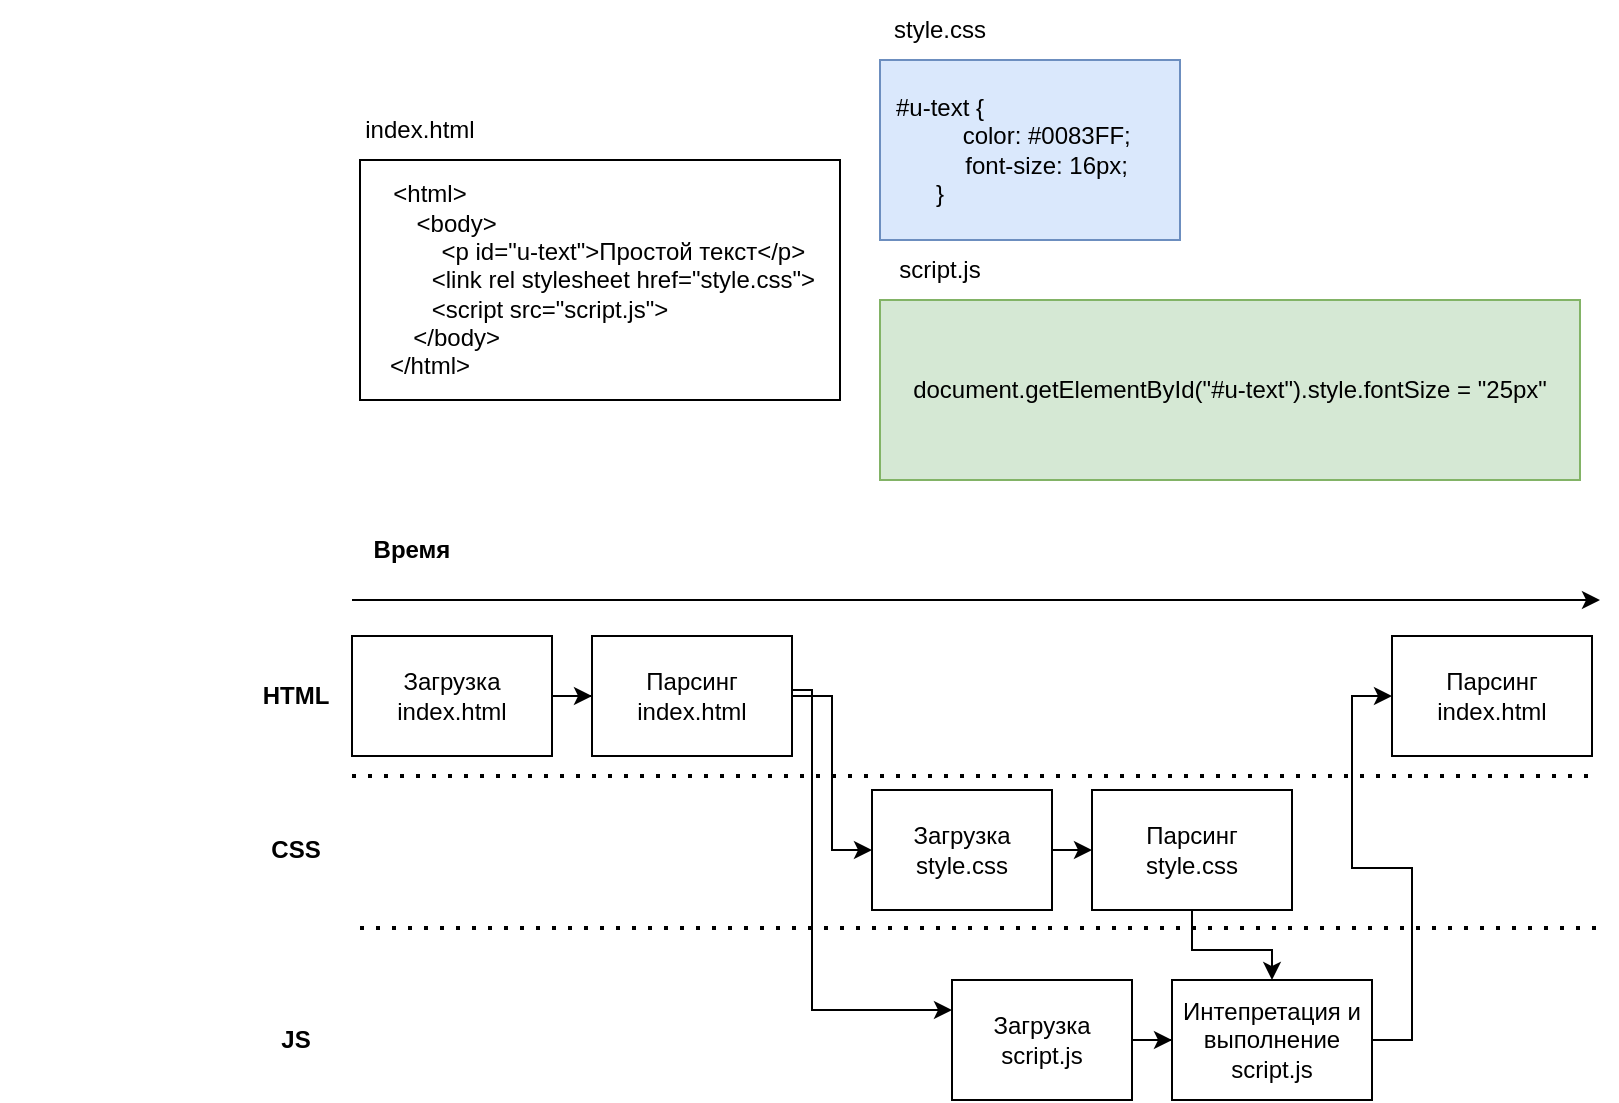 <mxfile version="26.2.13">
  <diagram name="Page-1" id="TL7QWQXT2suGDpsUTbwd">
    <mxGraphModel dx="1994" dy="777" grid="0" gridSize="10" guides="1" tooltips="1" connect="1" arrows="1" fold="1" page="1" pageScale="1" pageWidth="827" pageHeight="1169" math="0" shadow="0">
      <root>
        <mxCell id="0" />
        <mxCell id="1" parent="0" />
        <mxCell id="G2inT_Zamt9dh5uO65or-7" value="" style="rounded=0;whiteSpace=wrap;html=1;" vertex="1" parent="1">
          <mxGeometry x="60" y="220" width="240" height="120" as="geometry" />
        </mxCell>
        <mxCell id="G2inT_Zamt9dh5uO65or-8" value="&amp;lt;html&amp;gt;&lt;br&gt;&lt;span style=&quot;white-space: pre;&quot;&gt;&#x9;&lt;/span&gt;&amp;lt;body&amp;gt;&lt;br&gt;&lt;span style=&quot;white-space: pre;&quot;&gt;&#x9;&lt;/span&gt;&amp;nbsp; &amp;nbsp; &amp;nbsp; &amp;nbsp; &amp;nbsp; &amp;nbsp; &amp;nbsp;&lt;span style=&quot;white-space: pre;&quot;&gt;&#x9;&lt;span style=&quot;white-space: pre;&quot;&gt;&#x9;&lt;/span&gt; &lt;/span&gt;&amp;nbsp;&lt;span style=&quot;white-space: pre;&quot;&gt;&#x9;&lt;span style=&quot;white-space: pre;&quot;&gt;&#x9;&lt;/span&gt; &lt;/span&gt;&amp;nbsp; &amp;nbsp; &amp;nbsp;&lt;span style=&quot;white-space: pre;&quot;&gt;&#x9;&lt;/span&gt;&amp;nbsp;&amp;nbsp;&amp;lt;p id=&quot;u-text&quot;&amp;gt;Простой текст&amp;lt;/p&amp;gt;&lt;div&gt;&lt;span style=&quot;white-space: pre;&quot;&gt;&#x9;&lt;/span&gt;&lt;span style=&quot;white-space: pre;&quot;&gt;&#x9;&lt;/span&gt;&lt;span style=&quot;white-space: pre;&quot;&gt;&#x9;&lt;/span&gt;&lt;span style=&quot;white-space: pre;&quot;&gt;&#x9;&lt;/span&gt;&lt;span style=&quot;white-space: pre;&quot;&gt;&#x9;&lt;/span&gt;&lt;span style=&quot;white-space: pre;&quot;&gt;&#x9;&lt;span style=&quot;white-space: pre;&quot;&gt;&#x9;&lt;/span&gt; &lt;/span&gt;&amp;nbsp;&amp;lt;link rel stylesheet href=&quot;style.css&quot;&amp;gt;&lt;br&gt;&lt;span style=&quot;white-space: pre;&quot;&gt;&#x9;&lt;/span&gt;&lt;span style=&quot;white-space: pre;&quot;&gt;&#x9;&lt;/span&gt;&lt;span style=&quot;white-space: pre;&quot;&gt;&#x9;&lt;span style=&quot;white-space: pre;&quot;&gt;&#x9;&lt;/span&gt; &lt;/span&gt;&amp;nbsp; &amp;nbsp;&amp;lt;script src=&quot;script.js&quot;&amp;gt;&lt;br&gt;&lt;span style=&quot;white-space: pre;&quot;&gt;&#x9;&lt;/span&gt;&amp;lt;/body&amp;gt;&lt;br&gt;&amp;lt;/html&amp;gt;&lt;/div&gt;" style="text;html=1;align=center;verticalAlign=middle;whiteSpace=wrap;rounded=0;" vertex="1" parent="1">
          <mxGeometry x="-120" y="180" width="430" height="200" as="geometry" />
        </mxCell>
        <mxCell id="G2inT_Zamt9dh5uO65or-9" value="index.html" style="text;html=1;align=center;verticalAlign=middle;whiteSpace=wrap;rounded=0;" vertex="1" parent="1">
          <mxGeometry x="60" y="190" width="60" height="30" as="geometry" />
        </mxCell>
        <mxCell id="G2inT_Zamt9dh5uO65or-10" value="" style="rounded=0;whiteSpace=wrap;html=1;fillColor=#dae8fc;strokeColor=#6c8ebf;" vertex="1" parent="1">
          <mxGeometry x="320" y="170" width="150" height="90" as="geometry" />
        </mxCell>
        <mxCell id="G2inT_Zamt9dh5uO65or-11" value="style.css" style="text;html=1;align=center;verticalAlign=middle;whiteSpace=wrap;rounded=0;" vertex="1" parent="1">
          <mxGeometry x="320" y="140" width="60" height="30" as="geometry" />
        </mxCell>
        <mxCell id="G2inT_Zamt9dh5uO65or-12" value="#u-text {&lt;div&gt;&lt;span style=&quot;white-space: pre;&quot;&gt;&#x9;&lt;/span&gt;&lt;span style=&quot;white-space: pre;&quot;&gt;&#x9;&lt;span style=&quot;white-space: pre;&quot;&gt;&#x9;&lt;span style=&quot;white-space: pre;&quot;&gt;&#x9;&lt;/span&gt;&lt;/span&gt;&lt;/span&gt;color: #0083FF;&lt;/div&gt;&lt;div&gt;&lt;span style=&quot;white-space: pre;&quot;&gt;&#x9;&amp;nbsp;&lt;/span&gt;&amp;nbsp; &amp;nbsp; &lt;span style=&quot;white-space: pre;&quot;&gt;&#x9;&lt;/span&gt;&lt;span style=&quot;white-space: pre;&quot;&gt;&#x9;&lt;span style=&quot;white-space: pre;&quot;&gt;&#x9;&lt;/span&gt;&lt;/span&gt;font-size: 16px;&lt;br&gt;&lt;/div&gt;&lt;div&gt;&lt;span style=&quot;background-color: transparent; color: light-dark(rgb(0, 0, 0), rgb(255, 255, 255));&quot;&gt;}&lt;/span&gt;&lt;/div&gt;" style="text;html=1;align=center;verticalAlign=middle;whiteSpace=wrap;rounded=0;" vertex="1" parent="1">
          <mxGeometry x="220" y="170" width="260" height="90" as="geometry" />
        </mxCell>
        <mxCell id="G2inT_Zamt9dh5uO65or-13" value="" style="rounded=0;whiteSpace=wrap;html=1;fillColor=#d5e8d4;strokeColor=#82b366;" vertex="1" parent="1">
          <mxGeometry x="320" y="290" width="350" height="90" as="geometry" />
        </mxCell>
        <mxCell id="G2inT_Zamt9dh5uO65or-14" value="script.js" style="text;html=1;align=center;verticalAlign=middle;whiteSpace=wrap;rounded=0;" vertex="1" parent="1">
          <mxGeometry x="320" y="260" width="60" height="30" as="geometry" />
        </mxCell>
        <mxCell id="G2inT_Zamt9dh5uO65or-15" value="document.getElementById(&quot;#u-text&quot;).style.fontSize = &quot;25px&quot;" style="text;html=1;align=center;verticalAlign=middle;whiteSpace=wrap;rounded=0;" vertex="1" parent="1">
          <mxGeometry x="330" y="320" width="330" height="30" as="geometry" />
        </mxCell>
        <mxCell id="G2inT_Zamt9dh5uO65or-24" style="edgeStyle=orthogonalEdgeStyle;rounded=0;orthogonalLoop=1;jettySize=auto;html=1;" edge="1" parent="1" source="G2inT_Zamt9dh5uO65or-18" target="G2inT_Zamt9dh5uO65or-19">
          <mxGeometry relative="1" as="geometry" />
        </mxCell>
        <mxCell id="G2inT_Zamt9dh5uO65or-18" value="Загрузка&lt;div&gt;index.html&lt;/div&gt;" style="rounded=0;whiteSpace=wrap;html=1;" vertex="1" parent="1">
          <mxGeometry x="56" y="458" width="100" height="60" as="geometry" />
        </mxCell>
        <mxCell id="G2inT_Zamt9dh5uO65or-25" style="edgeStyle=orthogonalEdgeStyle;rounded=0;orthogonalLoop=1;jettySize=auto;html=1;entryX=0;entryY=0.5;entryDx=0;entryDy=0;" edge="1" parent="1" source="G2inT_Zamt9dh5uO65or-19" target="G2inT_Zamt9dh5uO65or-20">
          <mxGeometry relative="1" as="geometry" />
        </mxCell>
        <mxCell id="G2inT_Zamt9dh5uO65or-26" style="edgeStyle=orthogonalEdgeStyle;rounded=0;orthogonalLoop=1;jettySize=auto;html=1;exitX=1;exitY=0.5;exitDx=0;exitDy=0;entryX=0;entryY=0.5;entryDx=0;entryDy=0;" edge="1" parent="1">
          <mxGeometry relative="1" as="geometry">
            <mxPoint x="276" y="485" as="sourcePoint" />
            <mxPoint x="356" y="645" as="targetPoint" />
            <Array as="points">
              <mxPoint x="286" y="485" />
              <mxPoint x="286" y="645" />
            </Array>
          </mxGeometry>
        </mxCell>
        <mxCell id="G2inT_Zamt9dh5uO65or-19" value="Парсинг&lt;br&gt;&lt;div&gt;index.html&lt;/div&gt;" style="rounded=0;whiteSpace=wrap;html=1;" vertex="1" parent="1">
          <mxGeometry x="176" y="458" width="100" height="60" as="geometry" />
        </mxCell>
        <mxCell id="G2inT_Zamt9dh5uO65or-28" style="edgeStyle=orthogonalEdgeStyle;rounded=0;orthogonalLoop=1;jettySize=auto;html=1;exitX=1;exitY=0.5;exitDx=0;exitDy=0;entryX=0;entryY=0.5;entryDx=0;entryDy=0;" edge="1" parent="1" source="G2inT_Zamt9dh5uO65or-20" target="G2inT_Zamt9dh5uO65or-21">
          <mxGeometry relative="1" as="geometry" />
        </mxCell>
        <mxCell id="G2inT_Zamt9dh5uO65or-20" value="Загрузка&lt;div&gt;style.css&lt;/div&gt;" style="rounded=0;whiteSpace=wrap;html=1;" vertex="1" parent="1">
          <mxGeometry x="316" y="535" width="90" height="60" as="geometry" />
        </mxCell>
        <mxCell id="G2inT_Zamt9dh5uO65or-30" style="edgeStyle=orthogonalEdgeStyle;rounded=0;orthogonalLoop=1;jettySize=auto;html=1;exitX=0.5;exitY=1;exitDx=0;exitDy=0;" edge="1" parent="1" source="G2inT_Zamt9dh5uO65or-21" target="G2inT_Zamt9dh5uO65or-23">
          <mxGeometry relative="1" as="geometry" />
        </mxCell>
        <mxCell id="G2inT_Zamt9dh5uO65or-21" value="Парсинг&lt;br&gt;&lt;div&gt;style.css&lt;/div&gt;" style="rounded=0;whiteSpace=wrap;html=1;" vertex="1" parent="1">
          <mxGeometry x="426" y="535" width="100" height="60" as="geometry" />
        </mxCell>
        <mxCell id="G2inT_Zamt9dh5uO65or-27" style="edgeStyle=orthogonalEdgeStyle;rounded=0;orthogonalLoop=1;jettySize=auto;html=1;entryX=0;entryY=0.5;entryDx=0;entryDy=0;" edge="1" parent="1" source="G2inT_Zamt9dh5uO65or-22" target="G2inT_Zamt9dh5uO65or-23">
          <mxGeometry relative="1" as="geometry" />
        </mxCell>
        <mxCell id="G2inT_Zamt9dh5uO65or-22" value="Загрузка&lt;div&gt;script.js&lt;/div&gt;" style="rounded=0;whiteSpace=wrap;html=1;" vertex="1" parent="1">
          <mxGeometry x="356" y="630" width="90" height="60" as="geometry" />
        </mxCell>
        <mxCell id="G2inT_Zamt9dh5uO65or-32" style="edgeStyle=orthogonalEdgeStyle;rounded=0;orthogonalLoop=1;jettySize=auto;html=1;exitX=1;exitY=0.5;exitDx=0;exitDy=0;entryX=0;entryY=0.5;entryDx=0;entryDy=0;" edge="1" parent="1" source="G2inT_Zamt9dh5uO65or-23" target="G2inT_Zamt9dh5uO65or-31">
          <mxGeometry relative="1" as="geometry" />
        </mxCell>
        <mxCell id="G2inT_Zamt9dh5uO65or-23" value="Интепретация и выполнение&lt;br&gt;&lt;div&gt;script.js&lt;/div&gt;" style="rounded=0;whiteSpace=wrap;html=1;" vertex="1" parent="1">
          <mxGeometry x="466" y="630" width="100" height="60" as="geometry" />
        </mxCell>
        <mxCell id="G2inT_Zamt9dh5uO65or-31" value="Парсинг&lt;br&gt;&lt;div&gt;index.html&lt;/div&gt;" style="rounded=0;whiteSpace=wrap;html=1;" vertex="1" parent="1">
          <mxGeometry x="576" y="458" width="100" height="60" as="geometry" />
        </mxCell>
        <mxCell id="G2inT_Zamt9dh5uO65or-34" value="" style="endArrow=classic;html=1;rounded=0;" edge="1" parent="1">
          <mxGeometry width="50" height="50" relative="1" as="geometry">
            <mxPoint x="56" y="440" as="sourcePoint" />
            <mxPoint x="680" y="440" as="targetPoint" />
          </mxGeometry>
        </mxCell>
        <mxCell id="G2inT_Zamt9dh5uO65or-35" value="&lt;b&gt;Время&lt;/b&gt;" style="text;html=1;align=center;verticalAlign=middle;whiteSpace=wrap;rounded=0;" vertex="1" parent="1">
          <mxGeometry x="56" y="400" width="60" height="30" as="geometry" />
        </mxCell>
        <mxCell id="G2inT_Zamt9dh5uO65or-36" value="&lt;b&gt;HTML&lt;/b&gt;" style="text;html=1;align=center;verticalAlign=middle;whiteSpace=wrap;rounded=0;" vertex="1" parent="1">
          <mxGeometry y="473" width="56" height="30" as="geometry" />
        </mxCell>
        <mxCell id="G2inT_Zamt9dh5uO65or-38" value="&lt;b&gt;CSS&lt;/b&gt;" style="text;html=1;align=center;verticalAlign=middle;whiteSpace=wrap;rounded=0;" vertex="1" parent="1">
          <mxGeometry y="550" width="56" height="30" as="geometry" />
        </mxCell>
        <mxCell id="G2inT_Zamt9dh5uO65or-39" value="&lt;b&gt;JS&lt;/b&gt;" style="text;html=1;align=center;verticalAlign=middle;whiteSpace=wrap;rounded=0;" vertex="1" parent="1">
          <mxGeometry y="645" width="56" height="30" as="geometry" />
        </mxCell>
        <mxCell id="G2inT_Zamt9dh5uO65or-43" value="" style="endArrow=none;dashed=1;html=1;dashPattern=1 3;strokeWidth=2;rounded=0;" edge="1" parent="1">
          <mxGeometry width="50" height="50" relative="1" as="geometry">
            <mxPoint x="56" y="528" as="sourcePoint" />
            <mxPoint x="678" y="528" as="targetPoint" />
          </mxGeometry>
        </mxCell>
        <mxCell id="G2inT_Zamt9dh5uO65or-44" value="" style="endArrow=none;dashed=1;html=1;dashPattern=1 3;strokeWidth=2;rounded=0;" edge="1" parent="1">
          <mxGeometry width="50" height="50" relative="1" as="geometry">
            <mxPoint x="60" y="604" as="sourcePoint" />
            <mxPoint x="682" y="604" as="targetPoint" />
          </mxGeometry>
        </mxCell>
      </root>
    </mxGraphModel>
  </diagram>
</mxfile>
